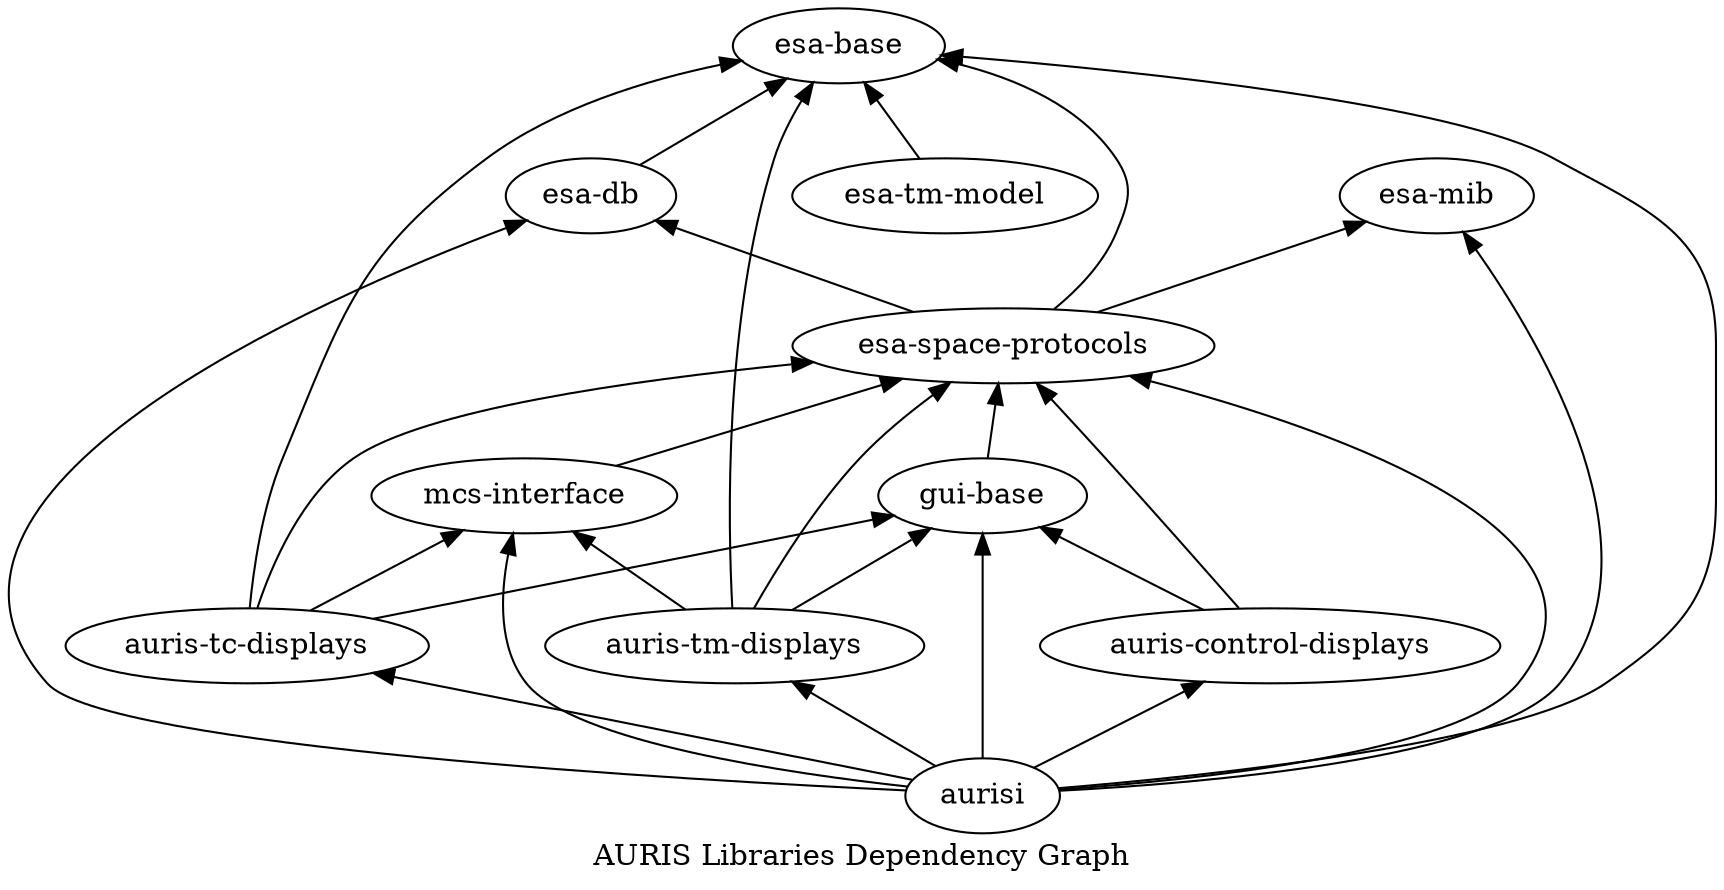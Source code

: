 digraph AurisDependencies {
  rankdir="BT";
  label="AURIS Libraries Dependency Graph";

  n0 [label="auris-control-displays"];
  n1 [label="aurisi"];
  n2 [label="auris-tc-displays"];
  n3 [label="auris-tm-displays"];
  n4 [label="esa-base"];
  n5 [label="esa-db"];
  n6 [label="esa-mib"];
  n7 [label="esa-space-protocols"];
  n8 [label="esa-tm-model"];
  n9 [label="gui-base"];
  n10 [label="mcs-interface"];

  // aurisi
  n1->n0;
  n1->n2;
  n1->n3;
  n1->n7;
  n1->n5;
  n1->n4;
  n1->n6;
  n1->n9;
  n1->n10;

  // auris-control-displays
  n0->n7;
  n0->n9;

  //auris-tc-displays
  n2->n7;
  n2->n9;
  n2->n10;
  n2->n4;

  //auris-tm-displays
  n3->n7;
  n3->n4;
  n3->n9;
  n3->n10;

  //esa-db 
  n5->n4;

  //esa-space-protocols
  n7->n4;
  n7->n5;
  n7->n6;

  //esa-tm-model
  n8->n4;

  //gui-base
  n9->n7;

  //mcs-interface
  n10->n7;
}